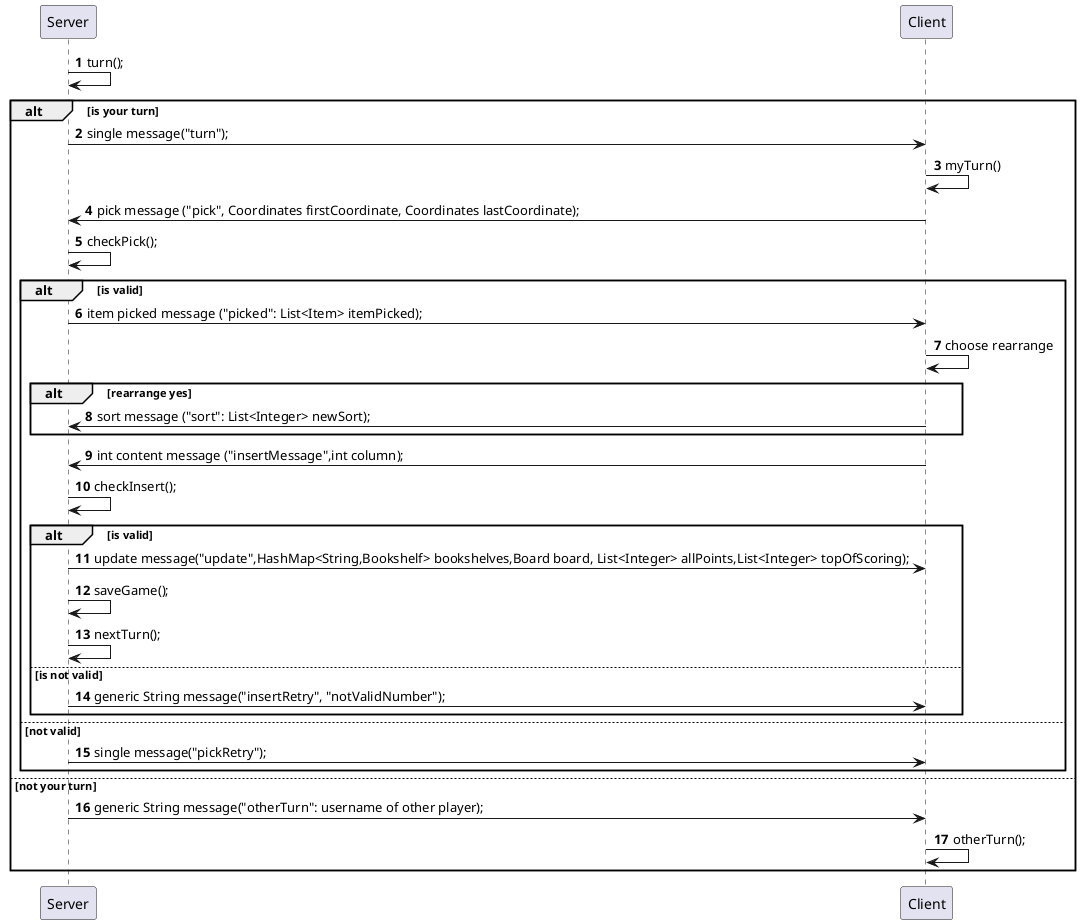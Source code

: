 @startuml
'https://plantuml.com/sequence-diagram

autonumber
Server->Server: turn();
alt is your turn
Server->Client: single message("turn");
Client->Client: myTurn()
Client->Server: pick message ("pick", Coordinates firstCoordinate, Coordinates lastCoordinate);
Server->Server: checkPick();
alt is valid
Server->Client: item picked message ("picked": List<Item> itemPicked);
Client->Client: choose rearrange
alt rearrange yes
Client->Server: sort message ("sort": List<Integer> newSort);
end
Client->Server: int content message ("insertMessage",int column);
Server->Server: checkInsert();
alt is valid
Server->Client: update message("update",HashMap<String,Bookshelf> bookshelves,Board board, List<Integer> allPoints,List<Integer> topOfScoring);
Server->Server: saveGame();
Server->Server: nextTurn();
else is not valid
Server->Client: generic String message("insertRetry", "notValidNumber");
end
else not valid
Server->Client: single message("pickRetry");
end
else not your turn
Server->Client: generic String message("otherTurn": username of other player);
Client->Client: otherTurn();
end

@enduml